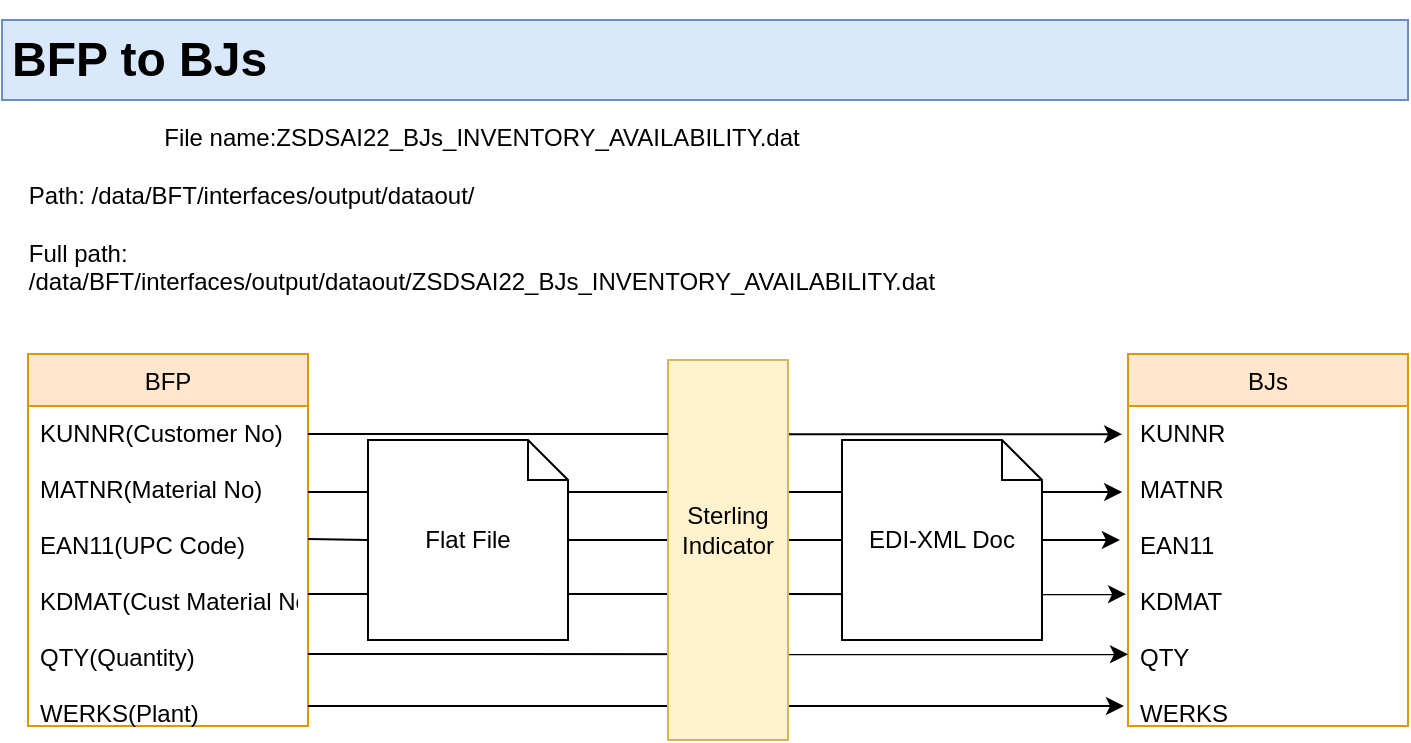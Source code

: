 <mxfile version="15.5.9" type="github">
  <diagram id="AX17npoThZPZTXvEmNUs" name="Page-1">
    <mxGraphModel dx="868" dy="450" grid="1" gridSize="10" guides="1" tooltips="1" connect="1" arrows="1" fold="1" page="1" pageScale="1" pageWidth="1169" pageHeight="826" math="0" shadow="0">
      <root>
        <mxCell id="0" />
        <mxCell id="1" parent="0" />
        <mxCell id="g5i55ucGyD9OTceiTtuc-5" value="BFP" style="swimlane;fontStyle=0;childLayout=stackLayout;horizontal=1;startSize=26;fillColor=#ffe6cc;horizontalStack=0;resizeParent=1;resizeParentMax=0;resizeLast=0;collapsible=1;marginBottom=0;strokeColor=#d79b00;" parent="1" vertex="1">
          <mxGeometry x="100" y="227" width="140" height="186" as="geometry" />
        </mxCell>
        <mxCell id="g5i55ucGyD9OTceiTtuc-8" value="KUNNR(Customer No)&#xa;&#xa;MATNR(Material No)&#xa;&#xa;EAN11(UPC Code)&#xa;&#xa;KDMAT(Cust Material No) &#xa;&#xa;QTY(Quantity)&#xa;&#xa;WERKS(Plant)" style="text;strokeColor=none;fillColor=none;align=left;verticalAlign=top;spacingLeft=4;spacingRight=4;overflow=hidden;rotatable=0;points=[[0,0.5],[1,0.5]];portConstraint=eastwest;" parent="g5i55ucGyD9OTceiTtuc-5" vertex="1">
          <mxGeometry y="26" width="140" height="160" as="geometry" />
        </mxCell>
        <mxCell id="g5i55ucGyD9OTceiTtuc-9" value="File name:&lt;span style=&quot;text-align: justify&quot;&gt;ZSDSAI22_BJs_INVENTORY_AVAILABILITY.dat&lt;/span&gt;&lt;br&gt;&lt;br&gt;&lt;div style=&quot;text-align: justify&quot;&gt;&lt;span&gt;Path:&amp;nbsp;&lt;/span&gt;&lt;span&gt;/data/BFT/interfaces/output/dataout/&lt;/span&gt;&lt;/div&gt;&lt;div&gt;&lt;span&gt;&lt;br&gt;&lt;/span&gt;&lt;/div&gt;&lt;div style=&quot;text-align: justify&quot;&gt;&lt;span&gt;Full path:&lt;/span&gt;&lt;div&gt;/data/BFT/interfaces/output/dataout/ZSDSAI22_BJs_INVENTORY_AVAILABILITY.dat&lt;/div&gt;&lt;div&gt;&lt;br&gt;&lt;/div&gt;&lt;/div&gt;" style="text;html=1;strokeColor=none;fillColor=none;align=center;verticalAlign=middle;whiteSpace=wrap;rounded=0;" parent="1" vertex="1">
          <mxGeometry x="92" y="112" width="470" height="100" as="geometry" />
        </mxCell>
        <mxCell id="g5i55ucGyD9OTceiTtuc-10" value="BJs" style="swimlane;fontStyle=0;childLayout=stackLayout;horizontal=1;startSize=26;fillColor=#ffe6cc;horizontalStack=0;resizeParent=1;resizeParentMax=0;resizeLast=0;collapsible=1;marginBottom=0;strokeColor=#d79b00;" parent="1" vertex="1">
          <mxGeometry x="650" y="227" width="140" height="186" as="geometry" />
        </mxCell>
        <mxCell id="g5i55ucGyD9OTceiTtuc-11" value="KUNNR&#xa;&#xa;MATNR&#xa;&#xa;EAN11&#xa;&#xa;KDMAT&#xa;&#xa;QTY&#xa;&#xa;WERKS" style="text;strokeColor=none;fillColor=none;align=left;verticalAlign=top;spacingLeft=4;spacingRight=4;overflow=hidden;rotatable=0;points=[[0,0.5],[1,0.5]];portConstraint=eastwest;" parent="g5i55ucGyD9OTceiTtuc-10" vertex="1">
          <mxGeometry y="26" width="140" height="160" as="geometry" />
        </mxCell>
        <mxCell id="g5i55ucGyD9OTceiTtuc-12" value="" style="endArrow=classic;html=1;rounded=0;entryX=-0.021;entryY=0.088;entryDx=0;entryDy=0;entryPerimeter=0;startArrow=none;" parent="1" target="g5i55ucGyD9OTceiTtuc-11" edge="1" source="lCnyWMuXKtOOdljTZJ64-24">
          <mxGeometry width="50" height="50" relative="1" as="geometry">
            <mxPoint x="240" y="267" as="sourcePoint" />
            <mxPoint x="290" y="217" as="targetPoint" />
          </mxGeometry>
        </mxCell>
        <mxCell id="g5i55ucGyD9OTceiTtuc-13" value="" style="endArrow=classic;html=1;rounded=0;entryX=-0.021;entryY=0.269;entryDx=0;entryDy=0;entryPerimeter=0;" parent="1" edge="1" target="g5i55ucGyD9OTceiTtuc-11">
          <mxGeometry width="50" height="50" relative="1" as="geometry">
            <mxPoint x="240" y="296" as="sourcePoint" />
            <mxPoint x="417.06" y="297.08" as="targetPoint" />
          </mxGeometry>
        </mxCell>
        <mxCell id="g5i55ucGyD9OTceiTtuc-14" value="" style="endArrow=classic;html=1;rounded=0;entryX=-0.029;entryY=0.419;entryDx=0;entryDy=0;entryPerimeter=0;startArrow=none;" parent="1" edge="1" target="g5i55ucGyD9OTceiTtuc-11" source="lCnyWMuXKtOOdljTZJ64-2">
          <mxGeometry width="50" height="50" relative="1" as="geometry">
            <mxPoint x="240" y="319.5" as="sourcePoint" />
            <mxPoint x="417.06" y="319.58" as="targetPoint" />
          </mxGeometry>
        </mxCell>
        <mxCell id="g5i55ucGyD9OTceiTtuc-15" value="" style="endArrow=classic;html=1;rounded=0;entryX=-0.007;entryY=0.588;entryDx=0;entryDy=0;entryPerimeter=0;" parent="1" edge="1" target="g5i55ucGyD9OTceiTtuc-11">
          <mxGeometry width="50" height="50" relative="1" as="geometry">
            <mxPoint x="240" y="347" as="sourcePoint" />
            <mxPoint x="417.06" y="347.08" as="targetPoint" />
          </mxGeometry>
        </mxCell>
        <mxCell id="g5i55ucGyD9OTceiTtuc-16" value="" style="endArrow=classic;html=1;rounded=0;entryX=0;entryY=0.776;entryDx=0;entryDy=0;entryPerimeter=0;" parent="1" edge="1" target="g5i55ucGyD9OTceiTtuc-11">
          <mxGeometry width="50" height="50" relative="1" as="geometry">
            <mxPoint x="240" y="377" as="sourcePoint" />
            <mxPoint x="417.06" y="377.08" as="targetPoint" />
          </mxGeometry>
        </mxCell>
        <mxCell id="lCnyWMuXKtOOdljTZJ64-2" value="Flat File" style="shape=note;size=20;whiteSpace=wrap;html=1;" vertex="1" parent="1">
          <mxGeometry x="270" y="270" width="100" height="100" as="geometry" />
        </mxCell>
        <mxCell id="lCnyWMuXKtOOdljTZJ64-4" value="" style="endArrow=none;html=1;rounded=0;entryX=0;entryY=0.5;entryDx=0;entryDy=0;entryPerimeter=0;" edge="1" parent="1" target="lCnyWMuXKtOOdljTZJ64-2">
          <mxGeometry width="50" height="50" relative="1" as="geometry">
            <mxPoint x="240" y="319.5" as="sourcePoint" />
            <mxPoint x="270" y="317" as="targetPoint" />
          </mxGeometry>
        </mxCell>
        <mxCell id="lCnyWMuXKtOOdljTZJ64-22" value="" style="endArrow=classic;html=1;rounded=0;strokeColor=#000000;" edge="1" parent="1">
          <mxGeometry width="50" height="50" relative="1" as="geometry">
            <mxPoint x="240" y="403" as="sourcePoint" />
            <mxPoint x="648" y="403" as="targetPoint" />
          </mxGeometry>
        </mxCell>
        <mxCell id="lCnyWMuXKtOOdljTZJ64-20" value="EDI-XML Doc" style="shape=note;size=20;whiteSpace=wrap;html=1;" vertex="1" parent="1">
          <mxGeometry x="507" y="270" width="100" height="100" as="geometry" />
        </mxCell>
        <mxCell id="lCnyWMuXKtOOdljTZJ64-21" value="&lt;h1&gt;BFP to BJs&lt;/h1&gt;" style="text;html=1;strokeColor=#6c8ebf;fillColor=#dae8fc;spacing=5;spacingTop=-20;whiteSpace=wrap;overflow=hidden;rounded=0;" vertex="1" parent="1">
          <mxGeometry x="87" y="60" width="703" height="40" as="geometry" />
        </mxCell>
        <mxCell id="lCnyWMuXKtOOdljTZJ64-24" value="" style="html=1;points=[];perimeter=orthogonalPerimeter;fillColor=#fff2cc;strokeColor=#d6b656;" vertex="1" parent="1">
          <mxGeometry x="420" y="230" width="60" height="190" as="geometry" />
        </mxCell>
        <mxCell id="lCnyWMuXKtOOdljTZJ64-25" value="" style="endArrow=none;html=1;rounded=0;" edge="1" parent="1">
          <mxGeometry width="50" height="50" relative="1" as="geometry">
            <mxPoint x="240" y="267" as="sourcePoint" />
            <mxPoint x="420" y="267" as="targetPoint" />
          </mxGeometry>
        </mxCell>
        <mxCell id="lCnyWMuXKtOOdljTZJ64-26" value="Sterling Indicator" style="text;html=1;strokeColor=none;fillColor=none;align=center;verticalAlign=middle;whiteSpace=wrap;rounded=0;" vertex="1" parent="1">
          <mxGeometry x="420" y="300" width="60" height="30" as="geometry" />
        </mxCell>
      </root>
    </mxGraphModel>
  </diagram>
</mxfile>
